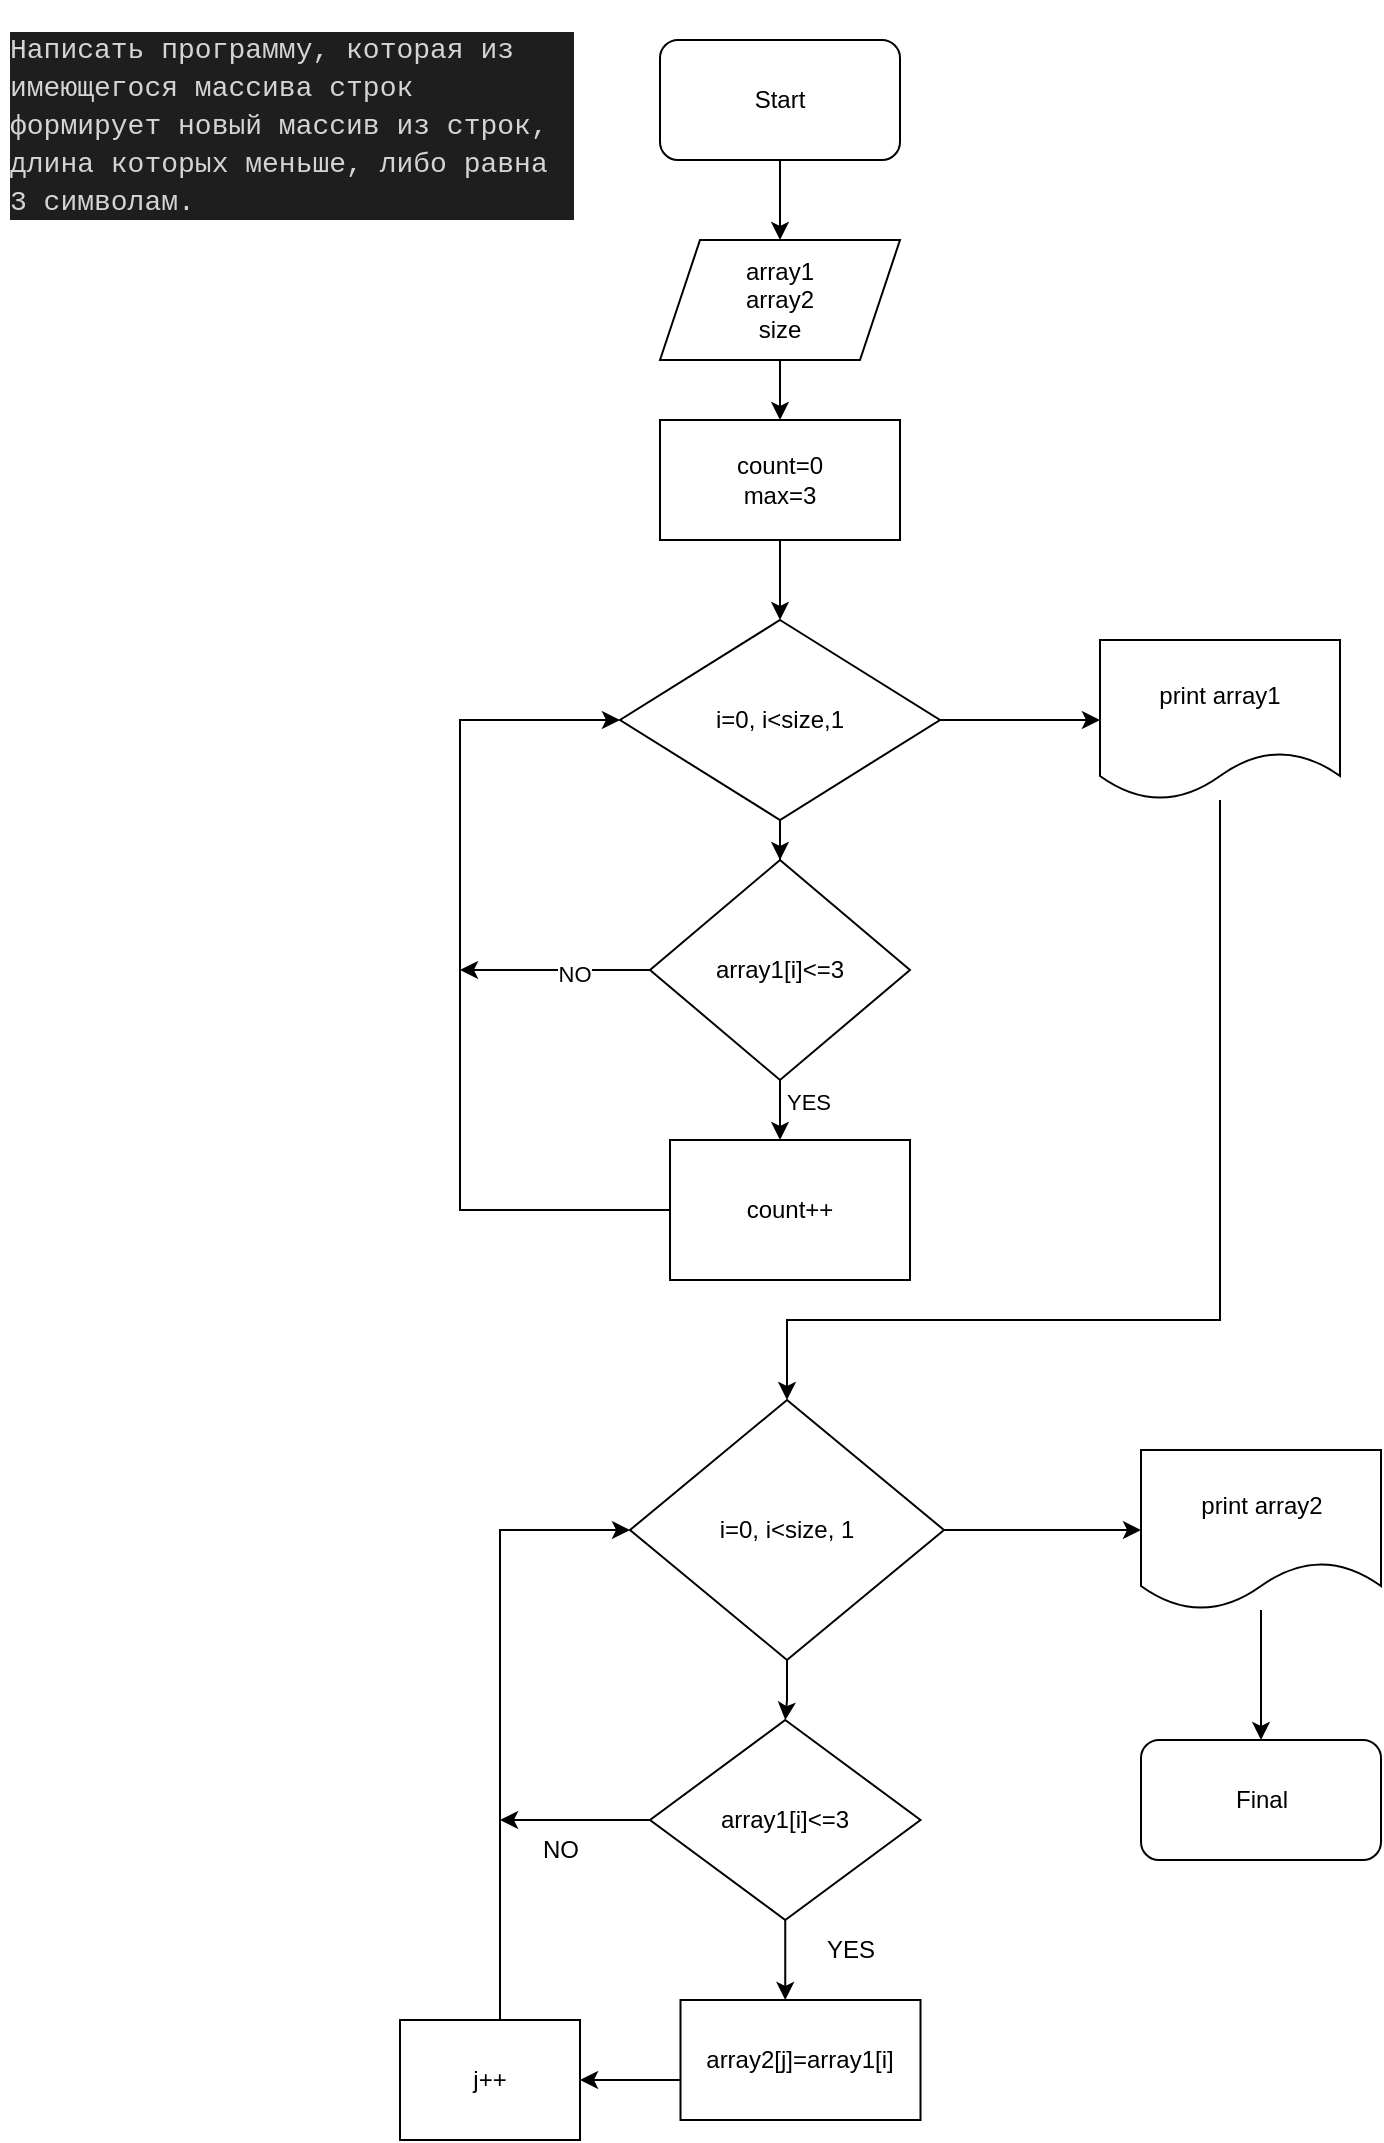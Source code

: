 <mxfile version="20.8.20" type="device"><diagram name="Страница 1" id="M7DJ1y4KentV31tmbP3J"><mxGraphModel dx="1518" dy="636" grid="1" gridSize="10" guides="1" tooltips="1" connect="1" arrows="1" fold="1" page="1" pageScale="1" pageWidth="827" pageHeight="1169" math="0" shadow="0"><root><mxCell id="0"/><mxCell id="1" parent="0"/><mxCell id="onNyDX379BoHT4Gd9_jN-6" value="" style="edgeStyle=orthogonalEdgeStyle;rounded=0;orthogonalLoop=1;jettySize=auto;html=1;" edge="1" parent="1" source="onNyDX379BoHT4Gd9_jN-1" target="onNyDX379BoHT4Gd9_jN-5"><mxGeometry relative="1" as="geometry"/></mxCell><mxCell id="onNyDX379BoHT4Gd9_jN-1" value="Start" style="rounded=1;whiteSpace=wrap;html=1;" vertex="1" parent="1"><mxGeometry x="360" y="20" width="120" height="60" as="geometry"/></mxCell><mxCell id="onNyDX379BoHT4Gd9_jN-2" value="Final" style="rounded=1;whiteSpace=wrap;html=1;" vertex="1" parent="1"><mxGeometry x="600.5" y="870" width="120" height="60" as="geometry"/></mxCell><mxCell id="onNyDX379BoHT4Gd9_jN-3" value="&lt;h1&gt;&lt;div style=&quot;color: rgb(212, 212, 212); background-color: rgb(30, 30, 30); font-family: Consolas, &amp;quot;Courier New&amp;quot;, monospace; font-weight: normal; font-size: 14px; line-height: 19px;&quot;&gt;&lt;div style=&quot;border-color: var(--border-color);&quot;&gt;Написать программу, которая из имеющегося массива строк формирует новый массив из строк, длина которых меньше, либо равна 3 символам.&amp;nbsp;&lt;br&gt;&lt;/div&gt;&lt;/div&gt;&lt;/h1&gt;" style="text;html=1;strokeColor=none;fillColor=none;spacing=5;spacingTop=-20;whiteSpace=wrap;overflow=hidden;rounded=0;shadow=0;" vertex="1" parent="1"><mxGeometry x="30" y="10" width="290" height="100" as="geometry"/></mxCell><mxCell id="onNyDX379BoHT4Gd9_jN-8" value="" style="edgeStyle=orthogonalEdgeStyle;rounded=0;orthogonalLoop=1;jettySize=auto;html=1;" edge="1" parent="1" source="onNyDX379BoHT4Gd9_jN-5" target="onNyDX379BoHT4Gd9_jN-7"><mxGeometry relative="1" as="geometry"/></mxCell><mxCell id="onNyDX379BoHT4Gd9_jN-5" value="array1&lt;br&gt;array2&lt;br&gt;size" style="shape=parallelogram;perimeter=parallelogramPerimeter;whiteSpace=wrap;html=1;fixedSize=1;shadow=0;fillColor=none;" vertex="1" parent="1"><mxGeometry x="360" y="120" width="120" height="60" as="geometry"/></mxCell><mxCell id="onNyDX379BoHT4Gd9_jN-12" value="" style="edgeStyle=orthogonalEdgeStyle;rounded=0;orthogonalLoop=1;jettySize=auto;html=1;" edge="1" parent="1" source="onNyDX379BoHT4Gd9_jN-7" target="onNyDX379BoHT4Gd9_jN-11"><mxGeometry relative="1" as="geometry"/></mxCell><mxCell id="onNyDX379BoHT4Gd9_jN-7" value="count=0&lt;br&gt;max=3" style="whiteSpace=wrap;html=1;fillColor=none;shadow=0;" vertex="1" parent="1"><mxGeometry x="360" y="210" width="120" height="60" as="geometry"/></mxCell><mxCell id="onNyDX379BoHT4Gd9_jN-14" value="" style="edgeStyle=orthogonalEdgeStyle;rounded=0;orthogonalLoop=1;jettySize=auto;html=1;" edge="1" parent="1" source="onNyDX379BoHT4Gd9_jN-11" target="onNyDX379BoHT4Gd9_jN-13"><mxGeometry relative="1" as="geometry"/></mxCell><mxCell id="onNyDX379BoHT4Gd9_jN-24" value="" style="edgeStyle=orthogonalEdgeStyle;rounded=0;orthogonalLoop=1;jettySize=auto;html=1;" edge="1" parent="1" source="onNyDX379BoHT4Gd9_jN-11" target="onNyDX379BoHT4Gd9_jN-23"><mxGeometry relative="1" as="geometry"/></mxCell><mxCell id="onNyDX379BoHT4Gd9_jN-11" value="i=0, i&amp;lt;size,1" style="rhombus;whiteSpace=wrap;html=1;fillColor=none;shadow=0;" vertex="1" parent="1"><mxGeometry x="340" y="310" width="160" height="100" as="geometry"/></mxCell><mxCell id="onNyDX379BoHT4Gd9_jN-16" value="" style="edgeStyle=orthogonalEdgeStyle;rounded=0;orthogonalLoop=1;jettySize=auto;html=1;" edge="1" parent="1" source="onNyDX379BoHT4Gd9_jN-13" target="onNyDX379BoHT4Gd9_jN-15"><mxGeometry relative="1" as="geometry"><Array as="points"><mxPoint x="420" y="600"/><mxPoint x="420" y="600"/></Array></mxGeometry></mxCell><mxCell id="onNyDX379BoHT4Gd9_jN-18" value="YES" style="edgeLabel;html=1;align=center;verticalAlign=middle;resizable=0;points=[];" vertex="1" connectable="0" parent="onNyDX379BoHT4Gd9_jN-16"><mxGeometry x="-0.282" y="6" relative="1" as="geometry"><mxPoint x="8" as="offset"/></mxGeometry></mxCell><mxCell id="onNyDX379BoHT4Gd9_jN-46" style="edgeStyle=orthogonalEdgeStyle;rounded=0;orthogonalLoop=1;jettySize=auto;html=1;" edge="1" parent="1" source="onNyDX379BoHT4Gd9_jN-13"><mxGeometry relative="1" as="geometry"><mxPoint x="260" y="485" as="targetPoint"/></mxGeometry></mxCell><mxCell id="onNyDX379BoHT4Gd9_jN-47" value="NO" style="edgeLabel;html=1;align=center;verticalAlign=middle;resizable=0;points=[];" vertex="1" connectable="0" parent="onNyDX379BoHT4Gd9_jN-46"><mxGeometry x="-0.206" y="2" relative="1" as="geometry"><mxPoint as="offset"/></mxGeometry></mxCell><mxCell id="onNyDX379BoHT4Gd9_jN-13" value="array1[i]&amp;lt;=3" style="rhombus;whiteSpace=wrap;html=1;fillColor=none;shadow=0;" vertex="1" parent="1"><mxGeometry x="355" y="430" width="130" height="110" as="geometry"/></mxCell><mxCell id="onNyDX379BoHT4Gd9_jN-19" style="edgeStyle=orthogonalEdgeStyle;rounded=0;orthogonalLoop=1;jettySize=auto;html=1;entryX=0;entryY=0.5;entryDx=0;entryDy=0;" edge="1" parent="1" source="onNyDX379BoHT4Gd9_jN-15" target="onNyDX379BoHT4Gd9_jN-11"><mxGeometry relative="1" as="geometry"><Array as="points"><mxPoint x="260" y="605"/><mxPoint x="260" y="360"/></Array></mxGeometry></mxCell><mxCell id="onNyDX379BoHT4Gd9_jN-15" value="count++" style="whiteSpace=wrap;html=1;fillColor=none;shadow=0;" vertex="1" parent="1"><mxGeometry x="365" y="570" width="120" height="70" as="geometry"/></mxCell><mxCell id="onNyDX379BoHT4Gd9_jN-26" style="edgeStyle=orthogonalEdgeStyle;rounded=0;orthogonalLoop=1;jettySize=auto;html=1;entryX=0.5;entryY=0;entryDx=0;entryDy=0;" edge="1" parent="1" source="onNyDX379BoHT4Gd9_jN-23" target="onNyDX379BoHT4Gd9_jN-27"><mxGeometry relative="1" as="geometry"><mxPoint x="510" y="830" as="targetPoint"/><Array as="points"><mxPoint x="640" y="660"/><mxPoint x="424" y="660"/></Array></mxGeometry></mxCell><mxCell id="onNyDX379BoHT4Gd9_jN-23" value="print array1" style="shape=document;whiteSpace=wrap;html=1;boundedLbl=1;fillColor=none;shadow=0;" vertex="1" parent="1"><mxGeometry x="580" y="320" width="120" height="80" as="geometry"/></mxCell><mxCell id="onNyDX379BoHT4Gd9_jN-29" value="" style="edgeStyle=orthogonalEdgeStyle;rounded=0;orthogonalLoop=1;jettySize=auto;html=1;" edge="1" parent="1" source="onNyDX379BoHT4Gd9_jN-27" target="onNyDX379BoHT4Gd9_jN-28"><mxGeometry relative="1" as="geometry"/></mxCell><mxCell id="onNyDX379BoHT4Gd9_jN-41" value="" style="edgeStyle=orthogonalEdgeStyle;rounded=0;orthogonalLoop=1;jettySize=auto;html=1;" edge="1" parent="1" source="onNyDX379BoHT4Gd9_jN-27" target="onNyDX379BoHT4Gd9_jN-40"><mxGeometry relative="1" as="geometry"/></mxCell><mxCell id="onNyDX379BoHT4Gd9_jN-27" value="i=0, i&amp;lt;size, 1" style="rhombus;whiteSpace=wrap;html=1;shadow=0;fillColor=none;" vertex="1" parent="1"><mxGeometry x="345" y="700" width="157" height="130" as="geometry"/></mxCell><mxCell id="onNyDX379BoHT4Gd9_jN-31" value="" style="edgeStyle=orthogonalEdgeStyle;rounded=0;orthogonalLoop=1;jettySize=auto;html=1;" edge="1" parent="1" source="onNyDX379BoHT4Gd9_jN-28" target="onNyDX379BoHT4Gd9_jN-30"><mxGeometry relative="1" as="geometry"><Array as="points"><mxPoint x="430" y="1040"/><mxPoint x="430" y="1040"/></Array></mxGeometry></mxCell><mxCell id="onNyDX379BoHT4Gd9_jN-37" style="edgeStyle=orthogonalEdgeStyle;rounded=0;orthogonalLoop=1;jettySize=auto;html=1;" edge="1" parent="1" source="onNyDX379BoHT4Gd9_jN-28"><mxGeometry relative="1" as="geometry"><mxPoint x="280" y="910" as="targetPoint"/><Array as="points"><mxPoint x="280" y="910"/><mxPoint x="280" y="910"/></Array></mxGeometry></mxCell><mxCell id="onNyDX379BoHT4Gd9_jN-28" value="array1[i]&amp;lt;=3" style="rhombus;whiteSpace=wrap;html=1;fillColor=none;shadow=0;" vertex="1" parent="1"><mxGeometry x="355" y="860" width="135.25" height="100" as="geometry"/></mxCell><mxCell id="onNyDX379BoHT4Gd9_jN-34" value="" style="edgeStyle=orthogonalEdgeStyle;rounded=0;orthogonalLoop=1;jettySize=auto;html=1;entryX=1;entryY=0.5;entryDx=0;entryDy=0;" edge="1" parent="1" source="onNyDX379BoHT4Gd9_jN-30" target="onNyDX379BoHT4Gd9_jN-33"><mxGeometry relative="1" as="geometry"><mxPoint x="310" y="1090" as="targetPoint"/><Array as="points"><mxPoint x="360" y="1040"/><mxPoint x="360" y="1040"/></Array></mxGeometry></mxCell><mxCell id="onNyDX379BoHT4Gd9_jN-30" value="array2[j]=array1[i]" style="whiteSpace=wrap;html=1;fillColor=none;shadow=0;" vertex="1" parent="1"><mxGeometry x="370.25" y="1000" width="120" height="60" as="geometry"/></mxCell><mxCell id="onNyDX379BoHT4Gd9_jN-49" style="edgeStyle=orthogonalEdgeStyle;rounded=0;orthogonalLoop=1;jettySize=auto;html=1;entryX=0;entryY=0.5;entryDx=0;entryDy=0;" edge="1" parent="1" source="onNyDX379BoHT4Gd9_jN-33" target="onNyDX379BoHT4Gd9_jN-27"><mxGeometry relative="1" as="geometry"><Array as="points"><mxPoint x="280" y="765"/></Array></mxGeometry></mxCell><mxCell id="onNyDX379BoHT4Gd9_jN-33" value="j++" style="whiteSpace=wrap;html=1;fillColor=none;shadow=0;" vertex="1" parent="1"><mxGeometry x="230" y="1010" width="90" height="60" as="geometry"/></mxCell><mxCell id="onNyDX379BoHT4Gd9_jN-38" value="YES" style="text;html=1;align=center;verticalAlign=middle;resizable=0;points=[];autosize=1;strokeColor=none;fillColor=none;" vertex="1" parent="1"><mxGeometry x="430" y="960" width="50" height="30" as="geometry"/></mxCell><mxCell id="onNyDX379BoHT4Gd9_jN-39" value="NO" style="text;html=1;align=center;verticalAlign=middle;resizable=0;points=[];autosize=1;strokeColor=none;fillColor=none;" vertex="1" parent="1"><mxGeometry x="290" y="910" width="40" height="30" as="geometry"/></mxCell><mxCell id="onNyDX379BoHT4Gd9_jN-43" value="" style="edgeStyle=orthogonalEdgeStyle;rounded=0;orthogonalLoop=1;jettySize=auto;html=1;" edge="1" parent="1" source="onNyDX379BoHT4Gd9_jN-40" target="onNyDX379BoHT4Gd9_jN-2"><mxGeometry relative="1" as="geometry"/></mxCell><mxCell id="onNyDX379BoHT4Gd9_jN-40" value="print array2" style="shape=document;whiteSpace=wrap;html=1;boundedLbl=1;fillColor=none;shadow=0;" vertex="1" parent="1"><mxGeometry x="600.5" y="725" width="120" height="80" as="geometry"/></mxCell></root></mxGraphModel></diagram></mxfile>